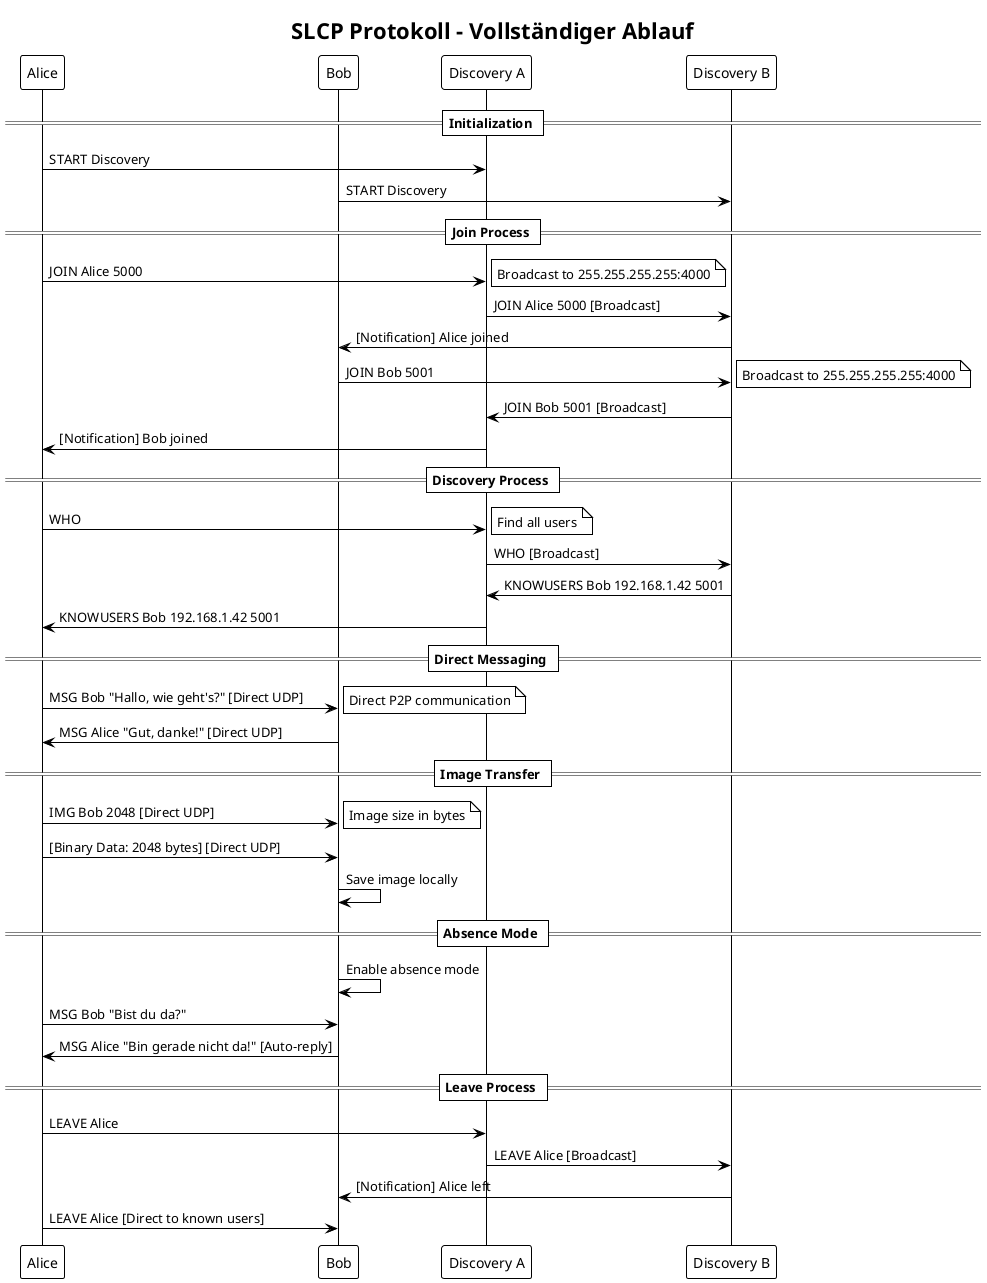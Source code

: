 # docs/plantuml/sequence_diagram.puml
@startuml sequence_diagram
!theme plain
title SLCP Protokoll - Vollständiger Ablauf

participant "Alice" as A
participant "Bob" as B  
participant "Discovery A" as DA
participant "Discovery B" as DB

== Initialization ==
A -> DA : START Discovery
B -> DB : START Discovery

== Join Process ==
A -> DA : JOIN Alice 5000
note right: Broadcast to 255.255.255.255:4000
DA -> DB : JOIN Alice 5000 [Broadcast]
DB -> B : [Notification] Alice joined

B -> DB : JOIN Bob 5001  
note right: Broadcast to 255.255.255.255:4000
DB -> DA : JOIN Bob 5001 [Broadcast]
DA -> A : [Notification] Bob joined

== Discovery Process ==
A -> DA : WHO
note right: Find all users
DA -> DB : WHO [Broadcast]
DB -> DA : KNOWUSERS Bob 192.168.1.42 5001
DA -> A : KNOWUSERS Bob 192.168.1.42 5001

== Direct Messaging ==
A -> B : MSG Bob "Hallo, wie geht's?" [Direct UDP]
note right: Direct P2P communication
B -> A : MSG Alice "Gut, danke!" [Direct UDP]

== Image Transfer ==
A -> B : IMG Bob 2048 [Direct UDP]
note right: Image size in bytes
A -> B : [Binary Data: 2048 bytes] [Direct UDP]
B -> B : Save image locally

== Absence Mode ==  
B -> B : Enable absence mode
A -> B : MSG Bob "Bist du da?"
B -> A : MSG Alice "Bin gerade nicht da!" [Auto-reply]

== Leave Process ==
A -> DA : LEAVE Alice
DA -> DB : LEAVE Alice [Broadcast]
DB -> B : [Notification] Alice left
A -> B : LEAVE Alice [Direct to known users]

@enduml

# docs/plantuml/class_diagram.puml  
@startuml class_diagram
!theme plain
title SLCP Chat-System - Klassendiagramm

package "Main Module" {
    class MainController {
        +handle: str
        +port: int
        +known_users: dict
        +abwesend: bool
        --
        +main()
        +cli_loop()
        +send_join(handle, port)
        +send_leave(handle, port)
        +show_net_and_disc_messages()
        +find_free_port(start, end)
        +get_own_ip()
    }
}

package "Network Layer" {
    class Messenger {
        +port: int
        +socket: UDP_Socket
        --
        +network_main()
        +handle_incoming()
        +send_message()
        +send_image()
        +parse_slcp()
    }
    
    class SLCPProtocol {
        --
        +parse_join(msg)
        +parse_msg(msg)  
        +parse_img(msg)
        +format_message(type, params)
        +validate_message(msg)
    }
}

package "Discovery Service" {
    class DiscoveryService {
        +whoisport: int
        +users: dict
        +socket: UDP_Socket
        --
        +discoveryloop()
        +handle_join(handle, ip, port)
        +handle_leave(handle)
        +handle_who()
        +broadcast_response()
    }
}

package "Configuration" {
    class ConfigManager {
        +config_file: str
        +config: dict
        --
        +load_config()
        +save_config()
        +edit_config()
        +handle_autoreply()
    }
}

package "Communication" {
    class IPCQueue {
        +queue: Queue
        --
        +put(message)
        +get()
        +empty()
    }
}

MainController --> Messenger : uses
MainController --> DiscoveryService : uses  
MainController --> ConfigManager : uses
MainController --> IPCQueue : uses

Messenger --> SLCPProtocol : uses
Messenger --> IPCQueue : communicates

DiscoveryService --> IPCQueue : communicates

note right of MainController
  Koordiniert alle Komponenten
  Verwaltet CLI-Interface
end note

note right of Messenger
  Implementiert SLCP-Protokoll
  Verwaltet UDP-Kommunikation
end note

note right of DiscoveryService  
  Broadcast-basierte Nutzerermittlung
  Singleton pro Host
end note

@enduml

# docs/plantuml/communication_flow.puml
@startuml communication_flow
!theme plain
title IPC-Kommunikationsfluss

queue "ui_to_net" as Q1
queue "net_to_ui" as Q2  
queue "net_to_disc" as Q3
queue "disc_to_net" as Q4
queue "disc_to_ui" as Q5

participant "CLI" as CLI
participant "Messenger" as MSG
participant "Discovery" as DISC

== User sends message ==
CLI -> Q1 : {"type": "MSG", "text": "Hello", "target": "Bob"}
Q1 -> MSG : Dequeue message
MSG -> MSG : Format SLCP message
MSG -> Bob : UDP: "MSG Bob Hello"

== User requests discovery ==  
CLI -> Q1 : {"type": "WHO"}
Q1 -> MSG : Dequeue WHO request
MSG -> Q3 : Forward WHO to discovery
Q3 -> DISC : Process WHO request
DISC -> DISC : Broadcast WHO message
DISC -> Q4 : Response with user list
Q4 -> MSG : Receive user list
MSG -> Q2 : Forward to UI
Q2 -> CLI : Display users

== Incoming message ==
Bob -> MSG : UDP: "MSG Alice Hi!"
MSG -> MSG : Parse SLCP message  
MSG -> Q2 : {"type": "recv_msg", "sender": "Bob", "text": "Hi!"}
Q2 -> CLI